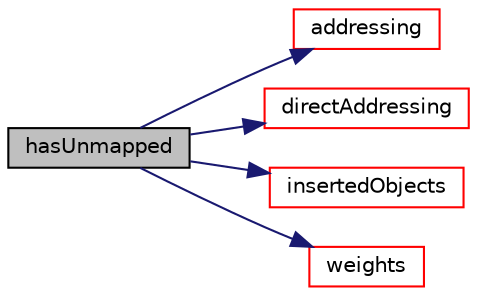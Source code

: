 digraph "hasUnmapped"
{
  bgcolor="transparent";
  edge [fontname="Helvetica",fontsize="10",labelfontname="Helvetica",labelfontsize="10"];
  node [fontname="Helvetica",fontsize="10",shape=record];
  rankdir="LR";
  Node18 [label="hasUnmapped",height=0.2,width=0.4,color="black", fillcolor="grey75", style="filled", fontcolor="black"];
  Node18 -> Node19 [color="midnightblue",fontsize="10",style="solid",fontname="Helvetica"];
  Node19 [label="addressing",height=0.2,width=0.4,color="red",URL="$a23613.html#a1f1e6ad48f2307dde714ff636a674255",tooltip="Return interpolated addressing. "];
  Node18 -> Node67 [color="midnightblue",fontsize="10",style="solid",fontname="Helvetica"];
  Node67 [label="directAddressing",height=0.2,width=0.4,color="red",URL="$a23613.html#a2effcb6338f9af42bdeb26164f0fa3f7",tooltip="Return direct addressing. "];
  Node18 -> Node68 [color="midnightblue",fontsize="10",style="solid",fontname="Helvetica"];
  Node68 [label="insertedObjects",height=0.2,width=0.4,color="red",URL="$a23613.html#acdbb80a9d9daff09e7145118b9a90b80",tooltip="Are there any inserted faces. "];
  Node18 -> Node72 [color="midnightblue",fontsize="10",style="solid",fontname="Helvetica"];
  Node72 [label="weights",height=0.2,width=0.4,color="red",URL="$a23613.html#a1fd4a2f64cac43657951dfb728c9b1db",tooltip="Return interpolaion weights. "];
}
